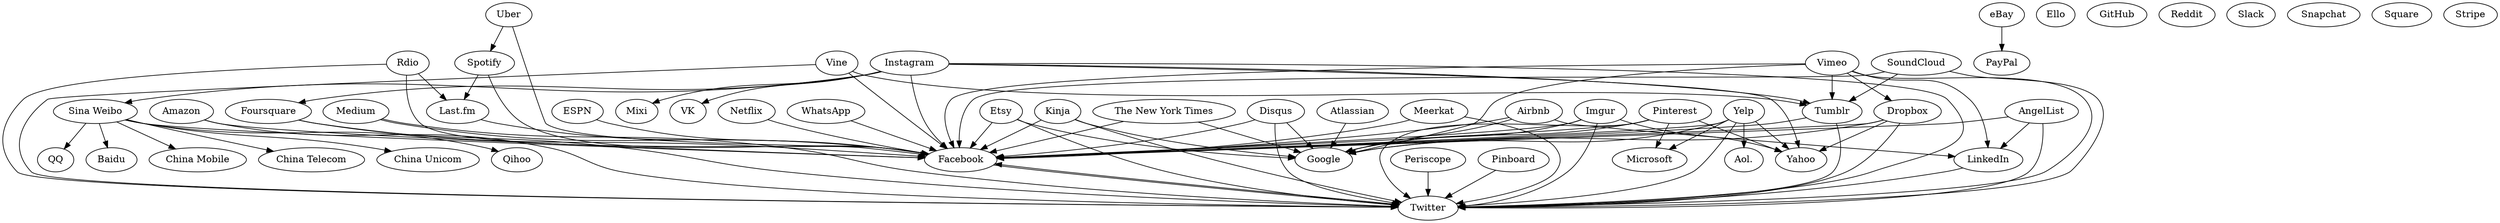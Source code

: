 digraph G {
  overlap=false
  splines=true

  "Airbnb"             -> "Facebook";
  "Airbnb"             -> "Google";
  "Airbnb"             -> "LinkedIn";
  "Amazon"             -> "Facebook";
  "Amazon"             -> "Twitter";
  "AngelList"          -> "Facebook";
  "AngelList"          -> "LinkedIn";
  "AngelList"          -> "Twitter";
  "Atlassian"          -> "Google";
  "Disqus"             -> "Facebook";
  "Disqus"             -> "Google";
  "Disqus"             -> "Twitter";
  "Dropbox"            -> "Facebook";
  "Dropbox"            -> "Google";
  "Dropbox"            -> "Twitter";
  "Dropbox"            -> "Yahoo";
  "eBay"               -> "PayPal";
  "Ello";
  "ESPN"               -> "Facebook";
  "Etsy"               -> "Facebook";
  "Etsy"               -> "Google";
  "Etsy"               -> "Twitter";
  "Facebook"           -> "Twitter"
  "Foursquare"         -> "Facebook";
  "Foursquare"         -> "Twitter";
  "GitHub";
  "Imgur"              -> "Facebook";
  "Imgur"              -> "Google";
  "Imgur"              -> "Twitter";
  "Imgur"              -> "Yahoo";
  "Instagram"          -> "Facebook";
  "Instagram"          -> "Foursquare";
  "Instagram"          -> "Mixi";
  "Instagram"          -> "Sina Weibo";
  "Instagram"          -> "Tumblr";
  "Instagram"          -> "Twitter";
  "Instagram"          -> "VK";
  "Instagram"          -> "Yahoo";
  "Kinja"              -> "Facebook";
  "Kinja"              -> "Google";
  "Kinja"              -> "Twitter";
  "Last.fm"            -> "Facebook"
  "LinkedIn"           -> "Twitter";
  "Medium"             -> "Facebook";
  "Medium"             -> "Twitter";
  "Meerkat"            -> "Facebook";
  "Meerkat"            -> "Twitter";
  "Netflix"            -> "Facebook";
  "Periscope"          -> "Twitter";
  "Pinboard"           -> "Twitter";
  "Pinterest"          -> "Facebook";
  "Pinterest"          -> "Google";
  "Pinterest"          -> "Microsoft";
  "Pinterest"          -> "Twitter";
  "Pinterest"          -> "Yahoo";
  "Rdio"               -> "Facebook";
  "Rdio"               -> "Last.fm";
  "Rdio"               -> "Twitter";
  "Reddit";
  "Sina Weibo"         -> "Baidu";
  "Sina Weibo"         -> "China Mobile";
  "Sina Weibo"         -> "China Telecom";
  "Sina Weibo"         -> "China Unicom";
  "Sina Weibo"         -> "Facebook";
  "Sina Weibo"         -> "Qihoo";
  "Sina Weibo"         -> "QQ";
  "Slack";
  "Snapchat";
  "SoundCloud"         -> "Facebook";
  "SoundCloud"         -> "Tumblr";
  "SoundCloud"         -> "Twitter";
  "Spotify"            -> "Facebook";
  "Spotify"            -> "Last.fm";
  "Square";
  "Stripe";
  "The New York Times" -> "Facebook";
  "The New York Times" -> "Google";
  "Tumblr"             -> "Facebook";
  "Tumblr"             -> "Twitter";
  "Twitter"            -> "Facebook";
  "Uber"               -> "Facebook";
  "Uber"               -> "Spotify";
  "Vimeo"              -> "Dropbox";
  "Vimeo"              -> "Facebook";
  "Vimeo"              -> "Google";
  "Vimeo"              -> "LinkedIn";
  "Vimeo"              -> "Tumblr";
  "Vimeo"              -> "Twitter";
  "Vine"               -> "Facebook";
  "Vine"               -> "Tumblr";
  "Vine"               -> "Twitter";
  "WhatsApp"           -> "Facebook";
  "Yelp"               -> "Aol.";
  "Yelp"               -> "Facebook";
  "Yelp"               -> "Google";
  "Yelp"               -> "Microsoft";
  "Yelp"               -> "Twitter";
  "Yelp"               -> "Yahoo";
}
